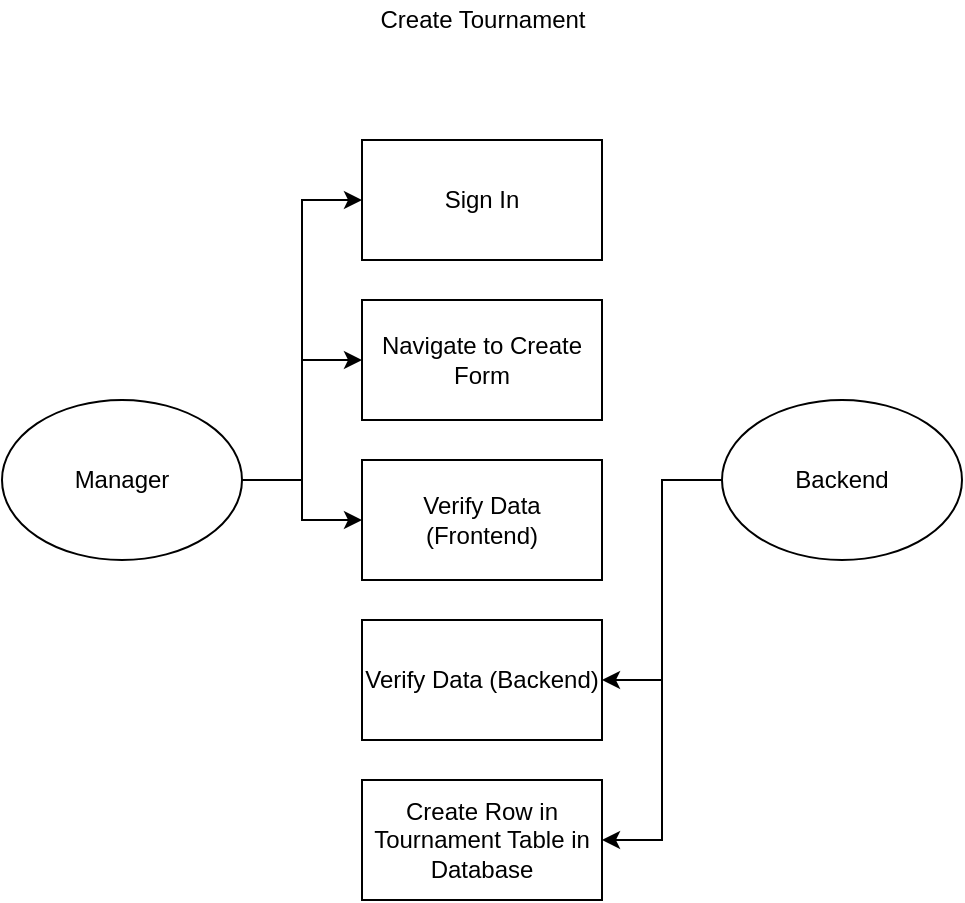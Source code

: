 <mxfile version="15.1.4" type="device"><diagram id="v0jKbK-jqKhg44lLz6iF" name="Page-1"><mxGraphModel dx="466" dy="615" grid="1" gridSize="10" guides="1" tooltips="1" connect="1" arrows="1" fold="1" page="1" pageScale="1" pageWidth="1100" pageHeight="850" math="0" shadow="0"><root><mxCell id="0"/><mxCell id="1" parent="0"/><mxCell id="ryzi6JF3lT8RZUt5622Y-9" style="edgeStyle=orthogonalEdgeStyle;rounded=0;orthogonalLoop=1;jettySize=auto;html=1;exitX=1;exitY=0.5;exitDx=0;exitDy=0;entryX=0;entryY=0.5;entryDx=0;entryDy=0;" edge="1" parent="1" source="ryzi6JF3lT8RZUt5622Y-1" target="ryzi6JF3lT8RZUt5622Y-4"><mxGeometry relative="1" as="geometry"/></mxCell><mxCell id="ryzi6JF3lT8RZUt5622Y-10" style="edgeStyle=orthogonalEdgeStyle;rounded=0;orthogonalLoop=1;jettySize=auto;html=1;exitX=1;exitY=0.5;exitDx=0;exitDy=0;entryX=0;entryY=0.5;entryDx=0;entryDy=0;" edge="1" parent="1" source="ryzi6JF3lT8RZUt5622Y-1" target="ryzi6JF3lT8RZUt5622Y-3"><mxGeometry relative="1" as="geometry"/></mxCell><mxCell id="ryzi6JF3lT8RZUt5622Y-11" style="edgeStyle=orthogonalEdgeStyle;rounded=0;orthogonalLoop=1;jettySize=auto;html=1;exitX=1;exitY=0.5;exitDx=0;exitDy=0;entryX=0;entryY=0.5;entryDx=0;entryDy=0;" edge="1" parent="1" source="ryzi6JF3lT8RZUt5622Y-1" target="ryzi6JF3lT8RZUt5622Y-6"><mxGeometry relative="1" as="geometry"/></mxCell><mxCell id="ryzi6JF3lT8RZUt5622Y-1" value="Manager" style="ellipse;whiteSpace=wrap;html=1;" vertex="1" parent="1"><mxGeometry x="40" y="320" width="120" height="80" as="geometry"/></mxCell><mxCell id="ryzi6JF3lT8RZUt5622Y-2" value="Create Tournament" style="text;html=1;align=center;verticalAlign=middle;resizable=0;points=[];autosize=1;strokeColor=none;fillColor=none;" vertex="1" parent="1"><mxGeometry x="220" y="120" width="120" height="20" as="geometry"/></mxCell><mxCell id="ryzi6JF3lT8RZUt5622Y-3" value="Navigate to Create Form" style="rounded=0;whiteSpace=wrap;html=1;" vertex="1" parent="1"><mxGeometry x="220" y="270" width="120" height="60" as="geometry"/></mxCell><mxCell id="ryzi6JF3lT8RZUt5622Y-4" value="Sign In" style="rounded=0;whiteSpace=wrap;html=1;" vertex="1" parent="1"><mxGeometry x="220" y="190" width="120" height="60" as="geometry"/></mxCell><mxCell id="ryzi6JF3lT8RZUt5622Y-5" value="Verify Data (Backend)" style="rounded=0;whiteSpace=wrap;html=1;" vertex="1" parent="1"><mxGeometry x="220" y="430" width="120" height="60" as="geometry"/></mxCell><mxCell id="ryzi6JF3lT8RZUt5622Y-6" value="Verify Data (Frontend)" style="rounded=0;whiteSpace=wrap;html=1;" vertex="1" parent="1"><mxGeometry x="220" y="350" width="120" height="60" as="geometry"/></mxCell><mxCell id="ryzi6JF3lT8RZUt5622Y-8" value="Create Row in Tournament Table in Database" style="rounded=0;whiteSpace=wrap;html=1;" vertex="1" parent="1"><mxGeometry x="220" y="510" width="120" height="60" as="geometry"/></mxCell><mxCell id="ryzi6JF3lT8RZUt5622Y-13" style="edgeStyle=orthogonalEdgeStyle;rounded=0;orthogonalLoop=1;jettySize=auto;html=1;exitX=0;exitY=0.5;exitDx=0;exitDy=0;entryX=1;entryY=0.5;entryDx=0;entryDy=0;" edge="1" parent="1" source="ryzi6JF3lT8RZUt5622Y-12" target="ryzi6JF3lT8RZUt5622Y-5"><mxGeometry relative="1" as="geometry"/></mxCell><mxCell id="ryzi6JF3lT8RZUt5622Y-14" style="edgeStyle=orthogonalEdgeStyle;rounded=0;orthogonalLoop=1;jettySize=auto;html=1;exitX=0;exitY=0.5;exitDx=0;exitDy=0;entryX=1;entryY=0.5;entryDx=0;entryDy=0;" edge="1" parent="1" source="ryzi6JF3lT8RZUt5622Y-12" target="ryzi6JF3lT8RZUt5622Y-8"><mxGeometry relative="1" as="geometry"/></mxCell><mxCell id="ryzi6JF3lT8RZUt5622Y-12" value="&lt;div&gt;Backend&lt;/div&gt;" style="ellipse;whiteSpace=wrap;html=1;" vertex="1" parent="1"><mxGeometry x="400" y="320" width="120" height="80" as="geometry"/></mxCell></root></mxGraphModel></diagram></mxfile>
